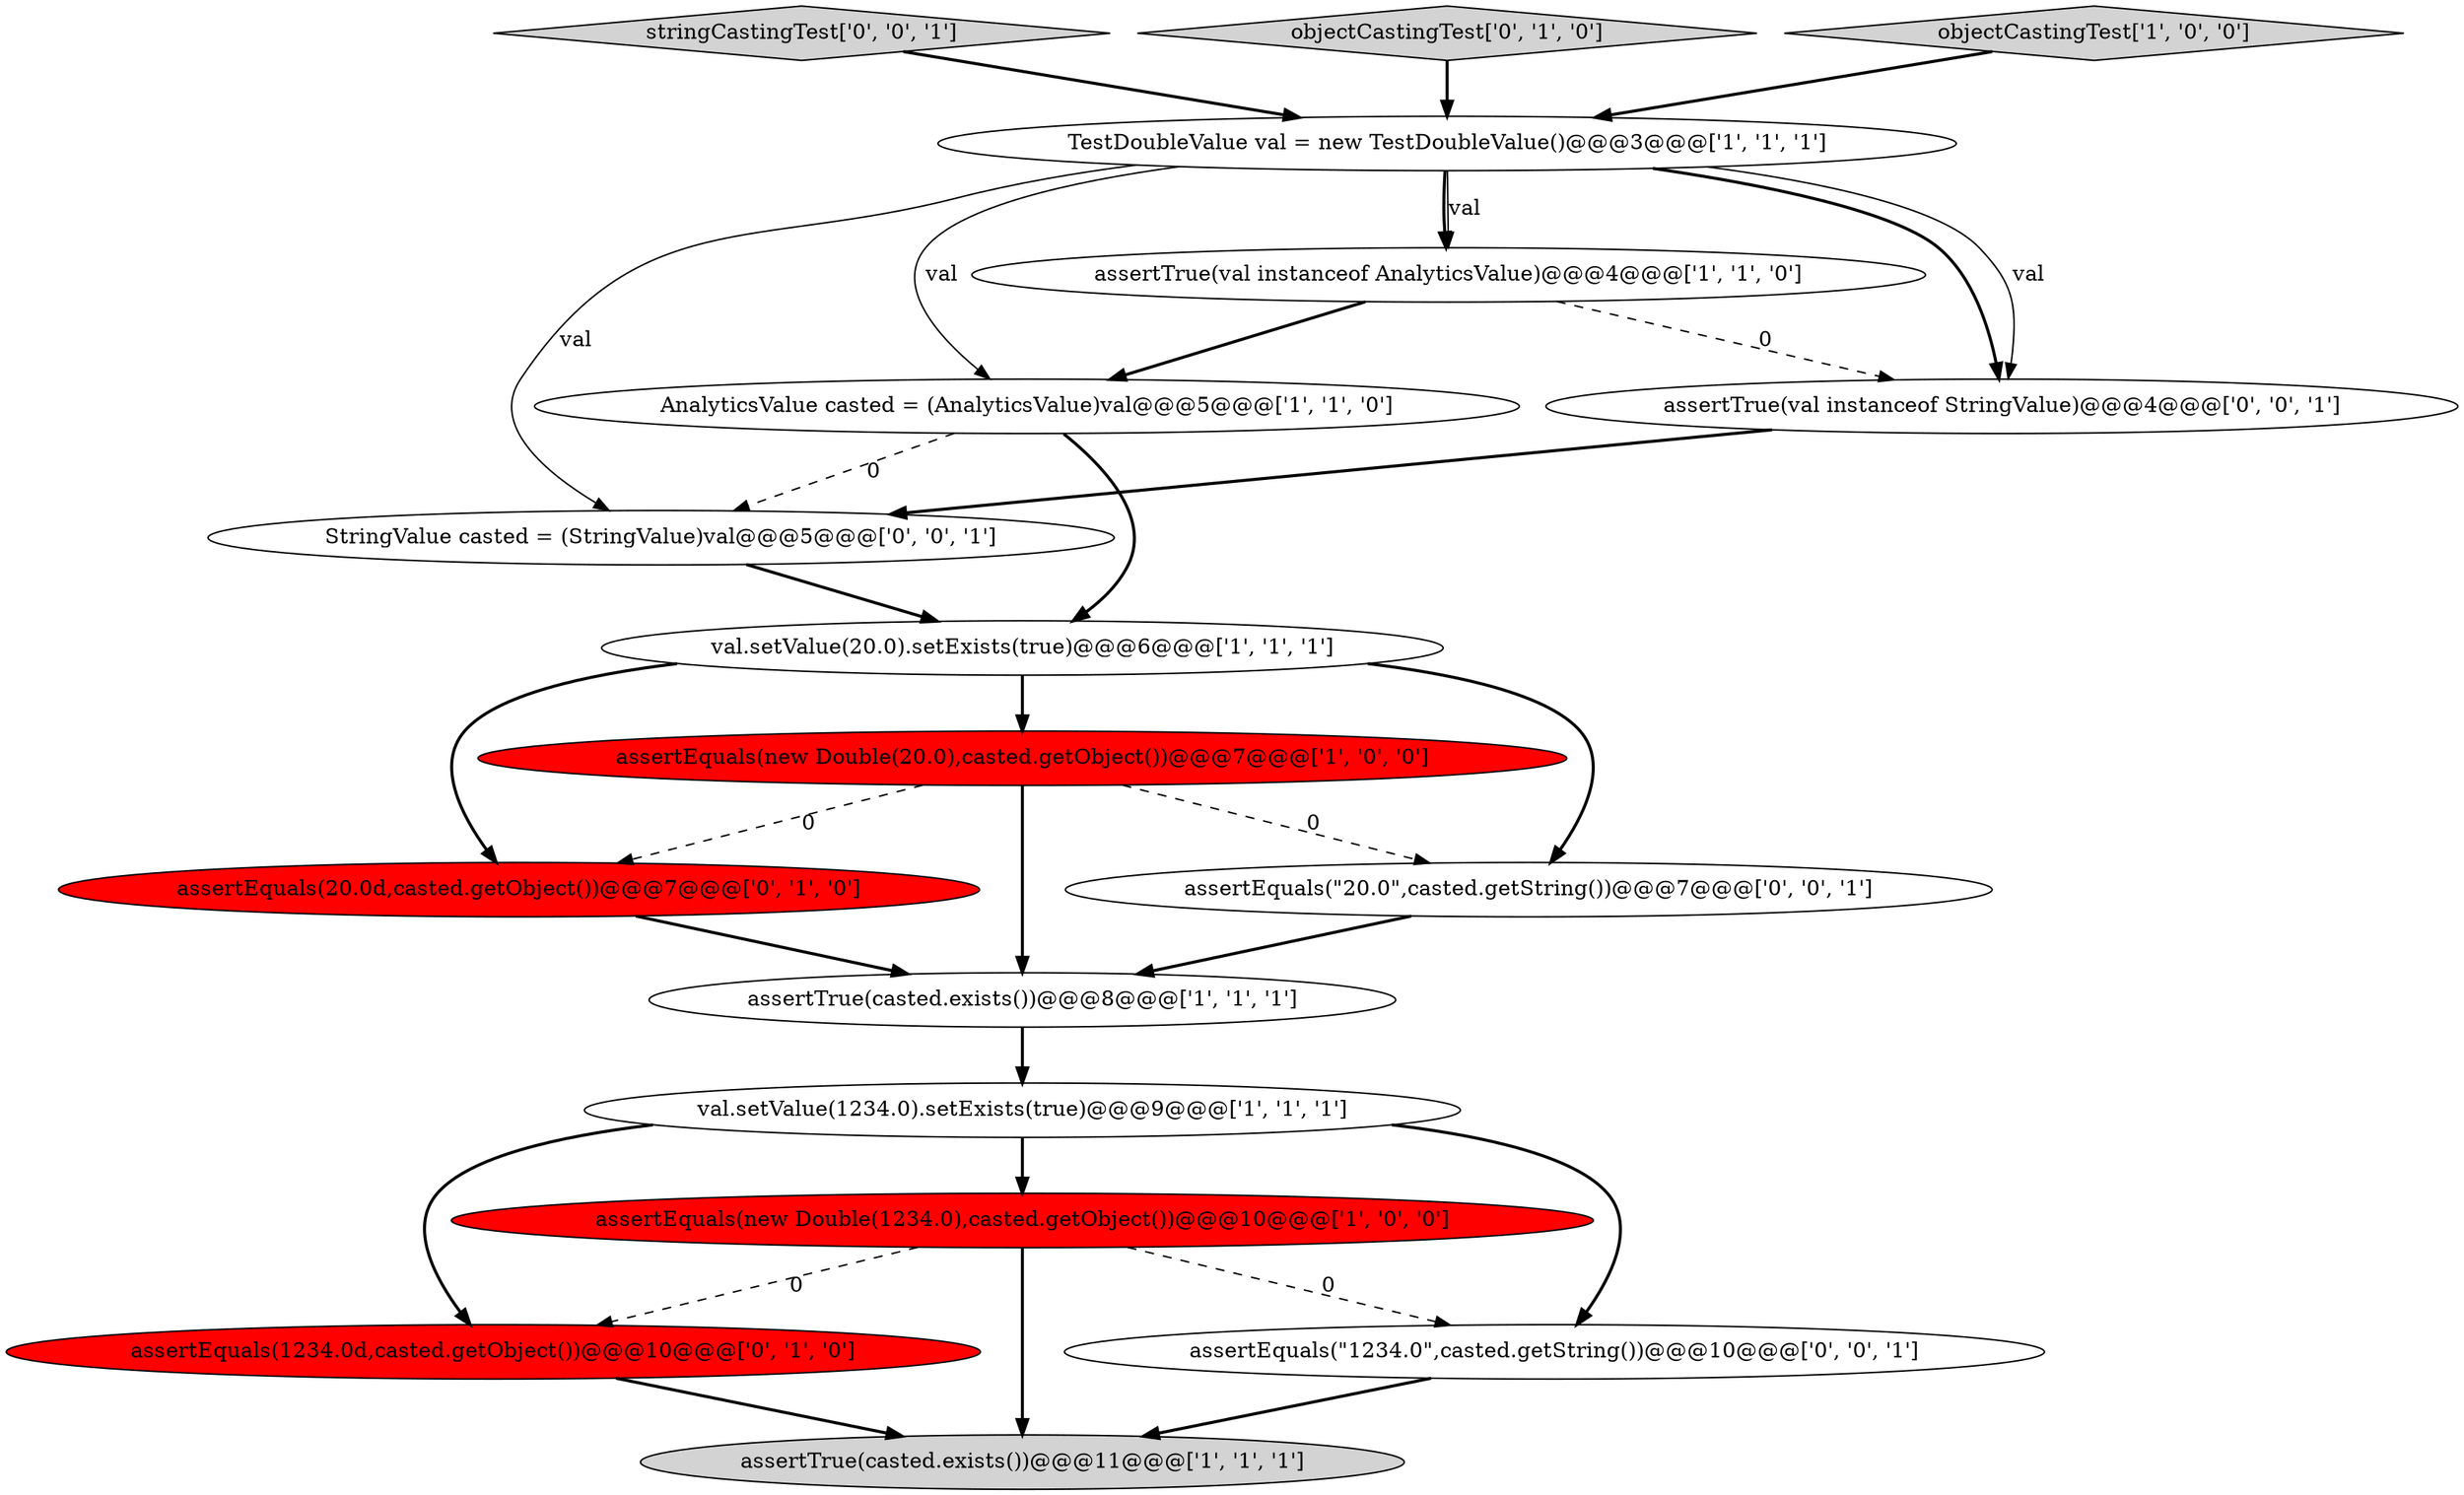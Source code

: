 digraph {
9 [style = filled, label = "val.setValue(1234.0).setExists(true)@@@9@@@['1', '1', '1']", fillcolor = white, shape = ellipse image = "AAA0AAABBB1BBB"];
10 [style = filled, label = "assertEquals(1234.0d,casted.getObject())@@@10@@@['0', '1', '0']", fillcolor = red, shape = ellipse image = "AAA1AAABBB2BBB"];
14 [style = filled, label = "StringValue casted = (StringValue)val@@@5@@@['0', '0', '1']", fillcolor = white, shape = ellipse image = "AAA0AAABBB3BBB"];
17 [style = filled, label = "stringCastingTest['0', '0', '1']", fillcolor = lightgray, shape = diamond image = "AAA0AAABBB3BBB"];
0 [style = filled, label = "val.setValue(20.0).setExists(true)@@@6@@@['1', '1', '1']", fillcolor = white, shape = ellipse image = "AAA0AAABBB1BBB"];
3 [style = filled, label = "assertEquals(new Double(1234.0),casted.getObject())@@@10@@@['1', '0', '0']", fillcolor = red, shape = ellipse image = "AAA1AAABBB1BBB"];
5 [style = filled, label = "assertTrue(val instanceof AnalyticsValue)@@@4@@@['1', '1', '0']", fillcolor = white, shape = ellipse image = "AAA0AAABBB1BBB"];
6 [style = filled, label = "assertTrue(casted.exists())@@@8@@@['1', '1', '1']", fillcolor = white, shape = ellipse image = "AAA0AAABBB1BBB"];
8 [style = filled, label = "AnalyticsValue casted = (AnalyticsValue)val@@@5@@@['1', '1', '0']", fillcolor = white, shape = ellipse image = "AAA0AAABBB1BBB"];
1 [style = filled, label = "TestDoubleValue val = new TestDoubleValue()@@@3@@@['1', '1', '1']", fillcolor = white, shape = ellipse image = "AAA0AAABBB1BBB"];
4 [style = filled, label = "assertTrue(casted.exists())@@@11@@@['1', '1', '1']", fillcolor = lightgray, shape = ellipse image = "AAA0AAABBB1BBB"];
12 [style = filled, label = "objectCastingTest['0', '1', '0']", fillcolor = lightgray, shape = diamond image = "AAA0AAABBB2BBB"];
13 [style = filled, label = "assertTrue(val instanceof StringValue)@@@4@@@['0', '0', '1']", fillcolor = white, shape = ellipse image = "AAA0AAABBB3BBB"];
7 [style = filled, label = "objectCastingTest['1', '0', '0']", fillcolor = lightgray, shape = diamond image = "AAA0AAABBB1BBB"];
16 [style = filled, label = "assertEquals(\"1234.0\",casted.getString())@@@10@@@['0', '0', '1']", fillcolor = white, shape = ellipse image = "AAA0AAABBB3BBB"];
11 [style = filled, label = "assertEquals(20.0d,casted.getObject())@@@7@@@['0', '1', '0']", fillcolor = red, shape = ellipse image = "AAA1AAABBB2BBB"];
2 [style = filled, label = "assertEquals(new Double(20.0),casted.getObject())@@@7@@@['1', '0', '0']", fillcolor = red, shape = ellipse image = "AAA1AAABBB1BBB"];
15 [style = filled, label = "assertEquals(\"20.0\",casted.getString())@@@7@@@['0', '0', '1']", fillcolor = white, shape = ellipse image = "AAA0AAABBB3BBB"];
1->8 [style = solid, label="val"];
1->5 [style = bold, label=""];
5->13 [style = dashed, label="0"];
5->8 [style = bold, label=""];
7->1 [style = bold, label=""];
17->1 [style = bold, label=""];
2->6 [style = bold, label=""];
11->6 [style = bold, label=""];
0->2 [style = bold, label=""];
0->11 [style = bold, label=""];
15->6 [style = bold, label=""];
9->10 [style = bold, label=""];
8->14 [style = dashed, label="0"];
12->1 [style = bold, label=""];
3->4 [style = bold, label=""];
1->13 [style = bold, label=""];
0->15 [style = bold, label=""];
9->16 [style = bold, label=""];
2->15 [style = dashed, label="0"];
8->0 [style = bold, label=""];
14->0 [style = bold, label=""];
10->4 [style = bold, label=""];
9->3 [style = bold, label=""];
2->11 [style = dashed, label="0"];
1->14 [style = solid, label="val"];
3->10 [style = dashed, label="0"];
6->9 [style = bold, label=""];
16->4 [style = bold, label=""];
1->13 [style = solid, label="val"];
1->5 [style = solid, label="val"];
13->14 [style = bold, label=""];
3->16 [style = dashed, label="0"];
}
